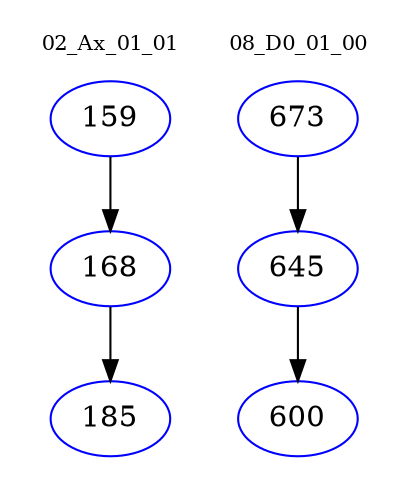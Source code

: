 digraph{
subgraph cluster_0 {
color = white
label = "02_Ax_01_01";
fontsize=10;
T0_159 [label="159", color="blue"]
T0_159 -> T0_168 [color="black"]
T0_168 [label="168", color="blue"]
T0_168 -> T0_185 [color="black"]
T0_185 [label="185", color="blue"]
}
subgraph cluster_1 {
color = white
label = "08_D0_01_00";
fontsize=10;
T1_673 [label="673", color="blue"]
T1_673 -> T1_645 [color="black"]
T1_645 [label="645", color="blue"]
T1_645 -> T1_600 [color="black"]
T1_600 [label="600", color="blue"]
}
}
